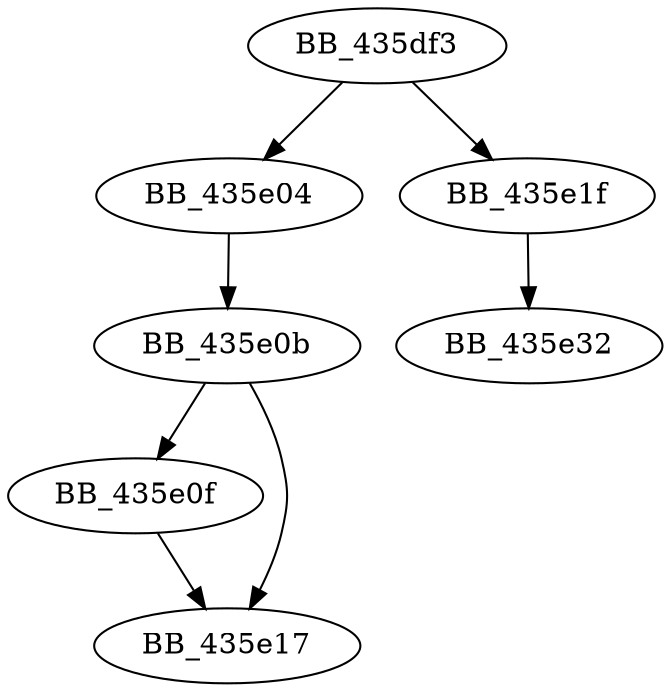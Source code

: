 DiGraph unknown_libname_44{
BB_435df3->BB_435e04
BB_435df3->BB_435e1f
BB_435e04->BB_435e0b
BB_435e0b->BB_435e0f
BB_435e0b->BB_435e17
BB_435e0f->BB_435e17
BB_435e1f->BB_435e32
}
